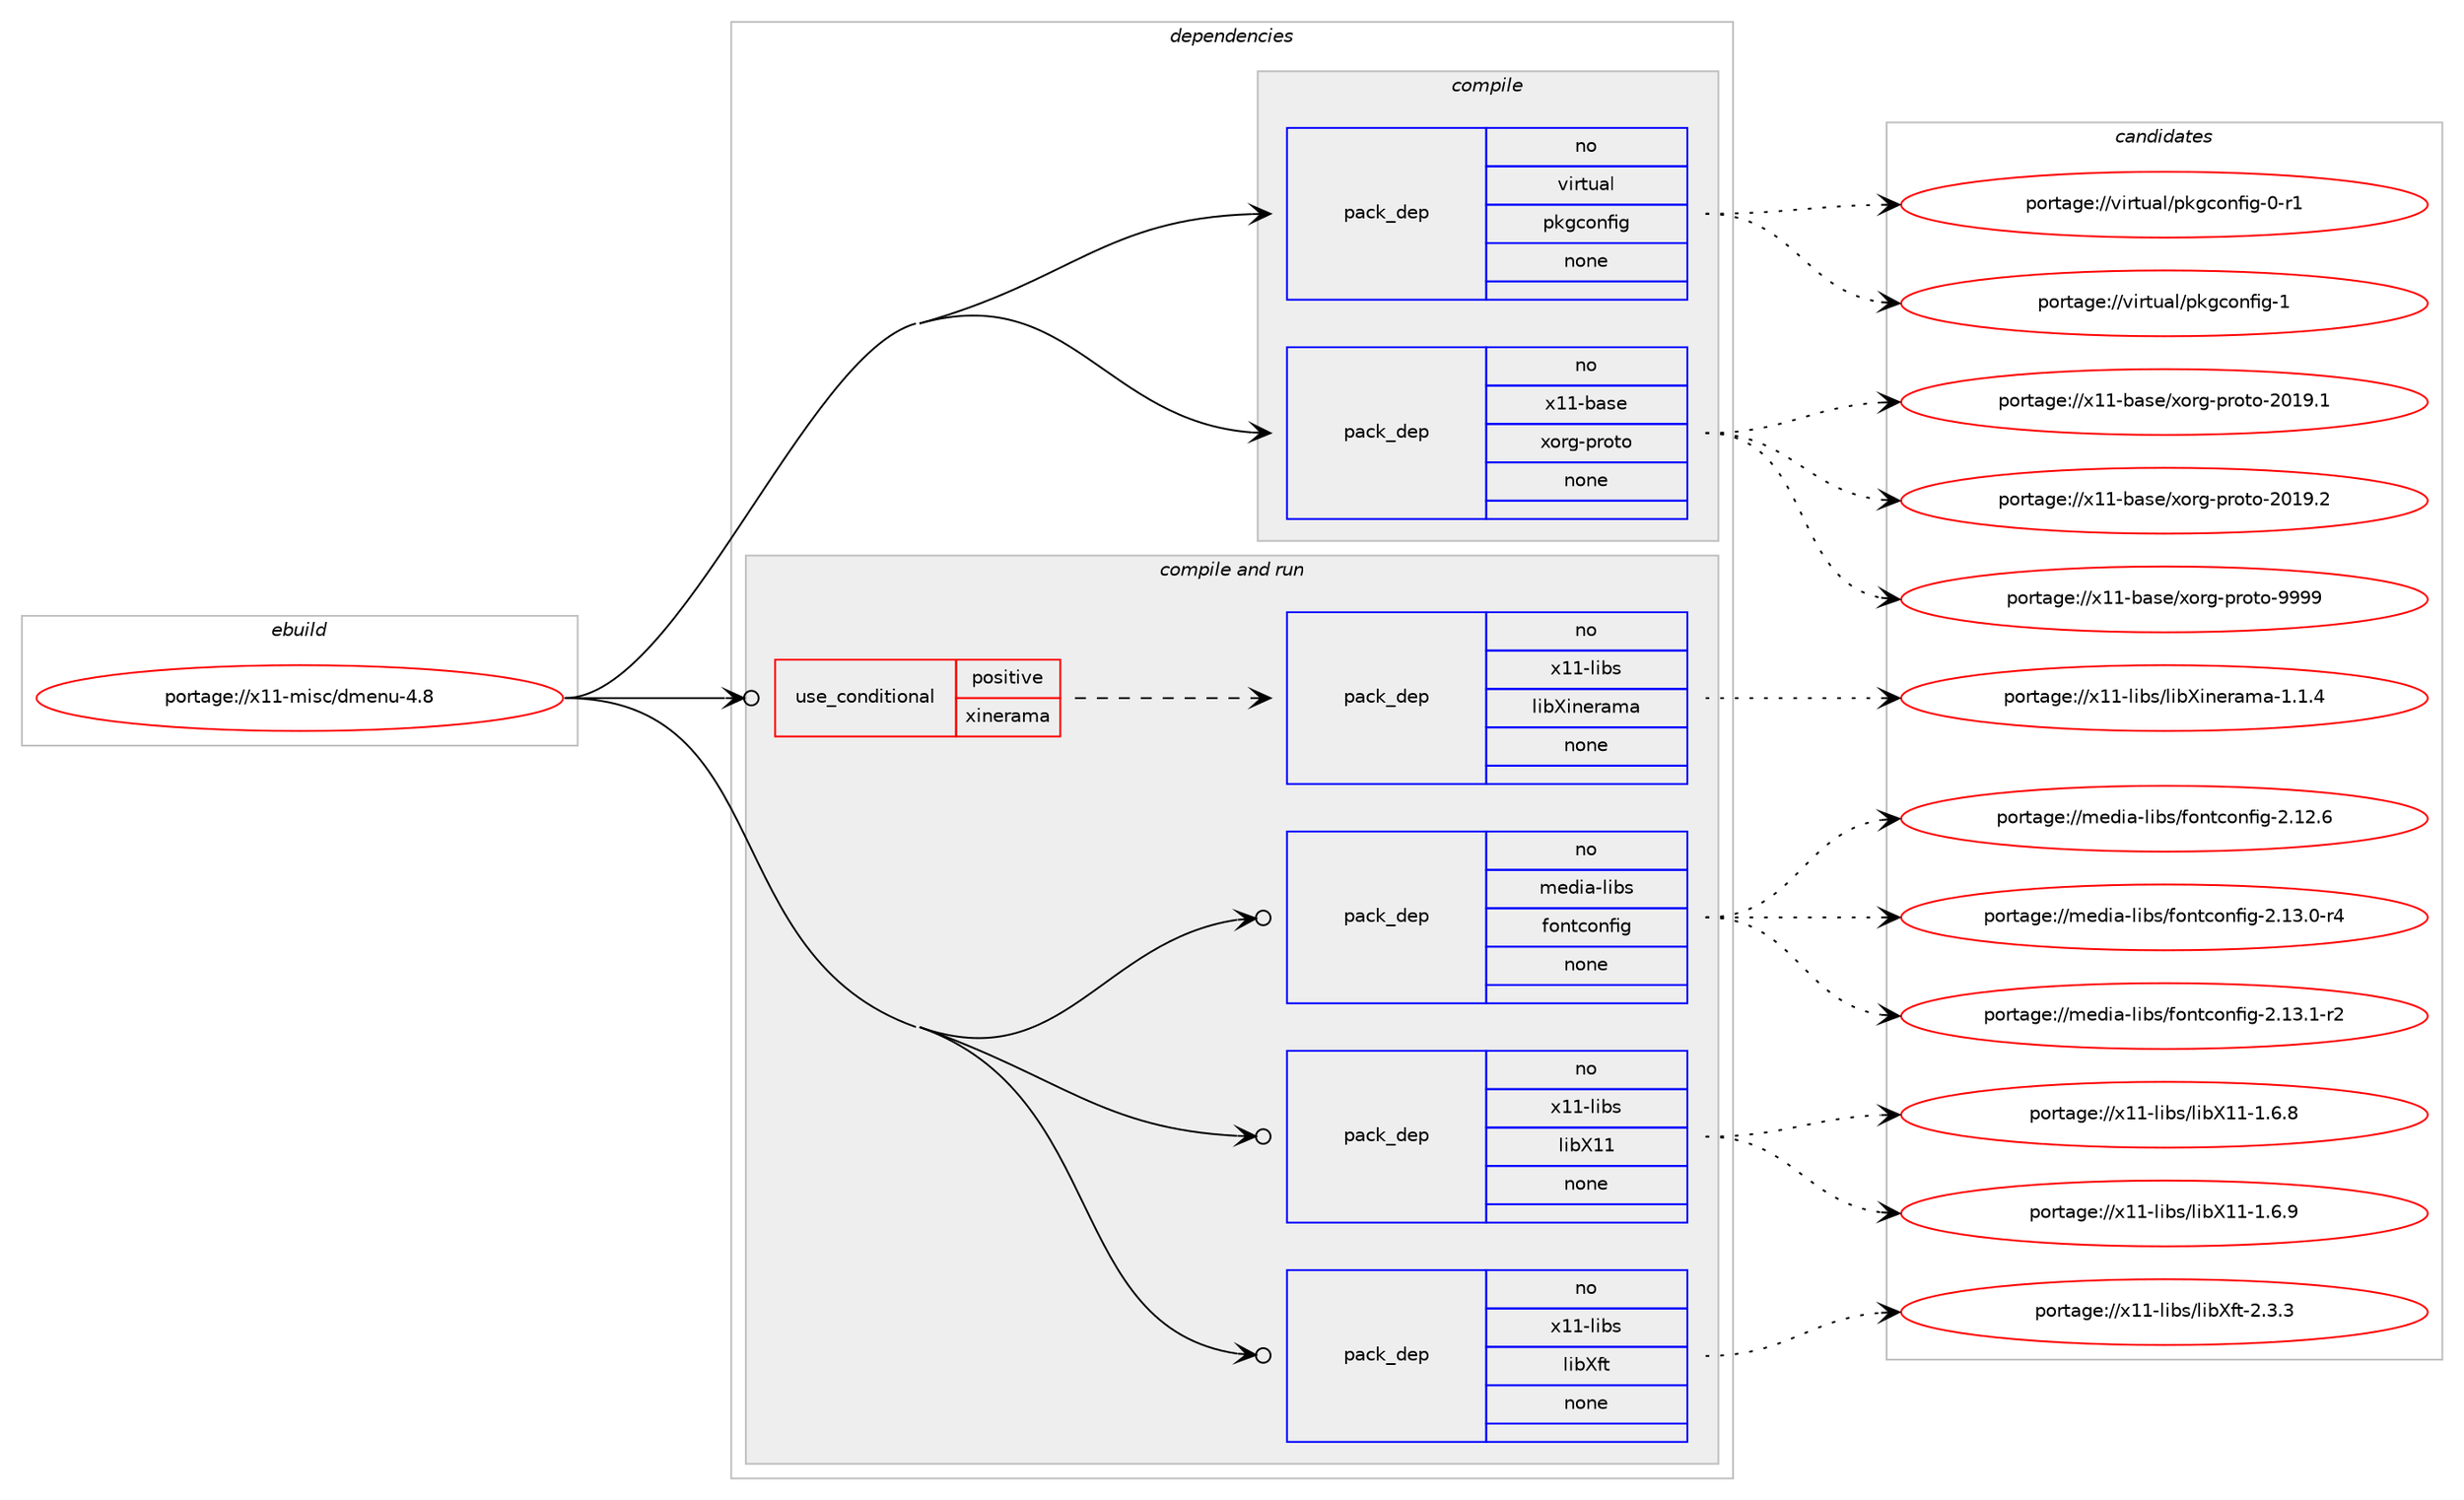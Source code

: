 digraph prolog {

# *************
# Graph options
# *************

newrank=true;
concentrate=true;
compound=true;
graph [rankdir=LR,fontname=Helvetica,fontsize=10,ranksep=1.5];#, ranksep=2.5, nodesep=0.2];
edge  [arrowhead=vee];
node  [fontname=Helvetica,fontsize=10];

# **********
# The ebuild
# **********

subgraph cluster_leftcol {
color=gray;
rank=same;
label=<<i>ebuild</i>>;
id [label="portage://x11-misc/dmenu-4.8", color=red, width=4, href="../x11-misc/dmenu-4.8.svg"];
}

# ****************
# The dependencies
# ****************

subgraph cluster_midcol {
color=gray;
label=<<i>dependencies</i>>;
subgraph cluster_compile {
fillcolor="#eeeeee";
style=filled;
label=<<i>compile</i>>;
subgraph pack335731 {
dependency452189 [label=<<TABLE BORDER="0" CELLBORDER="1" CELLSPACING="0" CELLPADDING="4" WIDTH="220"><TR><TD ROWSPAN="6" CELLPADDING="30">pack_dep</TD></TR><TR><TD WIDTH="110">no</TD></TR><TR><TD>virtual</TD></TR><TR><TD>pkgconfig</TD></TR><TR><TD>none</TD></TR><TR><TD></TD></TR></TABLE>>, shape=none, color=blue];
}
id:e -> dependency452189:w [weight=20,style="solid",arrowhead="vee"];
subgraph pack335732 {
dependency452190 [label=<<TABLE BORDER="0" CELLBORDER="1" CELLSPACING="0" CELLPADDING="4" WIDTH="220"><TR><TD ROWSPAN="6" CELLPADDING="30">pack_dep</TD></TR><TR><TD WIDTH="110">no</TD></TR><TR><TD>x11-base</TD></TR><TR><TD>xorg-proto</TD></TR><TR><TD>none</TD></TR><TR><TD></TD></TR></TABLE>>, shape=none, color=blue];
}
id:e -> dependency452190:w [weight=20,style="solid",arrowhead="vee"];
}
subgraph cluster_compileandrun {
fillcolor="#eeeeee";
style=filled;
label=<<i>compile and run</i>>;
subgraph cond108324 {
dependency452191 [label=<<TABLE BORDER="0" CELLBORDER="1" CELLSPACING="0" CELLPADDING="4"><TR><TD ROWSPAN="3" CELLPADDING="10">use_conditional</TD></TR><TR><TD>positive</TD></TR><TR><TD>xinerama</TD></TR></TABLE>>, shape=none, color=red];
subgraph pack335733 {
dependency452192 [label=<<TABLE BORDER="0" CELLBORDER="1" CELLSPACING="0" CELLPADDING="4" WIDTH="220"><TR><TD ROWSPAN="6" CELLPADDING="30">pack_dep</TD></TR><TR><TD WIDTH="110">no</TD></TR><TR><TD>x11-libs</TD></TR><TR><TD>libXinerama</TD></TR><TR><TD>none</TD></TR><TR><TD></TD></TR></TABLE>>, shape=none, color=blue];
}
dependency452191:e -> dependency452192:w [weight=20,style="dashed",arrowhead="vee"];
}
id:e -> dependency452191:w [weight=20,style="solid",arrowhead="odotvee"];
subgraph pack335734 {
dependency452193 [label=<<TABLE BORDER="0" CELLBORDER="1" CELLSPACING="0" CELLPADDING="4" WIDTH="220"><TR><TD ROWSPAN="6" CELLPADDING="30">pack_dep</TD></TR><TR><TD WIDTH="110">no</TD></TR><TR><TD>media-libs</TD></TR><TR><TD>fontconfig</TD></TR><TR><TD>none</TD></TR><TR><TD></TD></TR></TABLE>>, shape=none, color=blue];
}
id:e -> dependency452193:w [weight=20,style="solid",arrowhead="odotvee"];
subgraph pack335735 {
dependency452194 [label=<<TABLE BORDER="0" CELLBORDER="1" CELLSPACING="0" CELLPADDING="4" WIDTH="220"><TR><TD ROWSPAN="6" CELLPADDING="30">pack_dep</TD></TR><TR><TD WIDTH="110">no</TD></TR><TR><TD>x11-libs</TD></TR><TR><TD>libX11</TD></TR><TR><TD>none</TD></TR><TR><TD></TD></TR></TABLE>>, shape=none, color=blue];
}
id:e -> dependency452194:w [weight=20,style="solid",arrowhead="odotvee"];
subgraph pack335736 {
dependency452195 [label=<<TABLE BORDER="0" CELLBORDER="1" CELLSPACING="0" CELLPADDING="4" WIDTH="220"><TR><TD ROWSPAN="6" CELLPADDING="30">pack_dep</TD></TR><TR><TD WIDTH="110">no</TD></TR><TR><TD>x11-libs</TD></TR><TR><TD>libXft</TD></TR><TR><TD>none</TD></TR><TR><TD></TD></TR></TABLE>>, shape=none, color=blue];
}
id:e -> dependency452195:w [weight=20,style="solid",arrowhead="odotvee"];
}
subgraph cluster_run {
fillcolor="#eeeeee";
style=filled;
label=<<i>run</i>>;
}
}

# **************
# The candidates
# **************

subgraph cluster_choices {
rank=same;
color=gray;
label=<<i>candidates</i>>;

subgraph choice335731 {
color=black;
nodesep=1;
choiceportage11810511411611797108471121071039911111010210510345484511449 [label="portage://virtual/pkgconfig-0-r1", color=red, width=4,href="../virtual/pkgconfig-0-r1.svg"];
choiceportage1181051141161179710847112107103991111101021051034549 [label="portage://virtual/pkgconfig-1", color=red, width=4,href="../virtual/pkgconfig-1.svg"];
dependency452189:e -> choiceportage11810511411611797108471121071039911111010210510345484511449:w [style=dotted,weight="100"];
dependency452189:e -> choiceportage1181051141161179710847112107103991111101021051034549:w [style=dotted,weight="100"];
}
subgraph choice335732 {
color=black;
nodesep=1;
choiceportage1204949459897115101471201111141034511211411111611145504849574649 [label="portage://x11-base/xorg-proto-2019.1", color=red, width=4,href="../x11-base/xorg-proto-2019.1.svg"];
choiceportage1204949459897115101471201111141034511211411111611145504849574650 [label="portage://x11-base/xorg-proto-2019.2", color=red, width=4,href="../x11-base/xorg-proto-2019.2.svg"];
choiceportage120494945989711510147120111114103451121141111161114557575757 [label="portage://x11-base/xorg-proto-9999", color=red, width=4,href="../x11-base/xorg-proto-9999.svg"];
dependency452190:e -> choiceportage1204949459897115101471201111141034511211411111611145504849574649:w [style=dotted,weight="100"];
dependency452190:e -> choiceportage1204949459897115101471201111141034511211411111611145504849574650:w [style=dotted,weight="100"];
dependency452190:e -> choiceportage120494945989711510147120111114103451121141111161114557575757:w [style=dotted,weight="100"];
}
subgraph choice335733 {
color=black;
nodesep=1;
choiceportage120494945108105981154710810598881051101011149710997454946494652 [label="portage://x11-libs/libXinerama-1.1.4", color=red, width=4,href="../x11-libs/libXinerama-1.1.4.svg"];
dependency452192:e -> choiceportage120494945108105981154710810598881051101011149710997454946494652:w [style=dotted,weight="100"];
}
subgraph choice335734 {
color=black;
nodesep=1;
choiceportage109101100105974510810598115471021111101169911111010210510345504649504654 [label="portage://media-libs/fontconfig-2.12.6", color=red, width=4,href="../media-libs/fontconfig-2.12.6.svg"];
choiceportage1091011001059745108105981154710211111011699111110102105103455046495146484511452 [label="portage://media-libs/fontconfig-2.13.0-r4", color=red, width=4,href="../media-libs/fontconfig-2.13.0-r4.svg"];
choiceportage1091011001059745108105981154710211111011699111110102105103455046495146494511450 [label="portage://media-libs/fontconfig-2.13.1-r2", color=red, width=4,href="../media-libs/fontconfig-2.13.1-r2.svg"];
dependency452193:e -> choiceportage109101100105974510810598115471021111101169911111010210510345504649504654:w [style=dotted,weight="100"];
dependency452193:e -> choiceportage1091011001059745108105981154710211111011699111110102105103455046495146484511452:w [style=dotted,weight="100"];
dependency452193:e -> choiceportage1091011001059745108105981154710211111011699111110102105103455046495146494511450:w [style=dotted,weight="100"];
}
subgraph choice335735 {
color=black;
nodesep=1;
choiceportage120494945108105981154710810598884949454946544656 [label="portage://x11-libs/libX11-1.6.8", color=red, width=4,href="../x11-libs/libX11-1.6.8.svg"];
choiceportage120494945108105981154710810598884949454946544657 [label="portage://x11-libs/libX11-1.6.9", color=red, width=4,href="../x11-libs/libX11-1.6.9.svg"];
dependency452194:e -> choiceportage120494945108105981154710810598884949454946544656:w [style=dotted,weight="100"];
dependency452194:e -> choiceportage120494945108105981154710810598884949454946544657:w [style=dotted,weight="100"];
}
subgraph choice335736 {
color=black;
nodesep=1;
choiceportage12049494510810598115471081059888102116455046514651 [label="portage://x11-libs/libXft-2.3.3", color=red, width=4,href="../x11-libs/libXft-2.3.3.svg"];
dependency452195:e -> choiceportage12049494510810598115471081059888102116455046514651:w [style=dotted,weight="100"];
}
}

}
